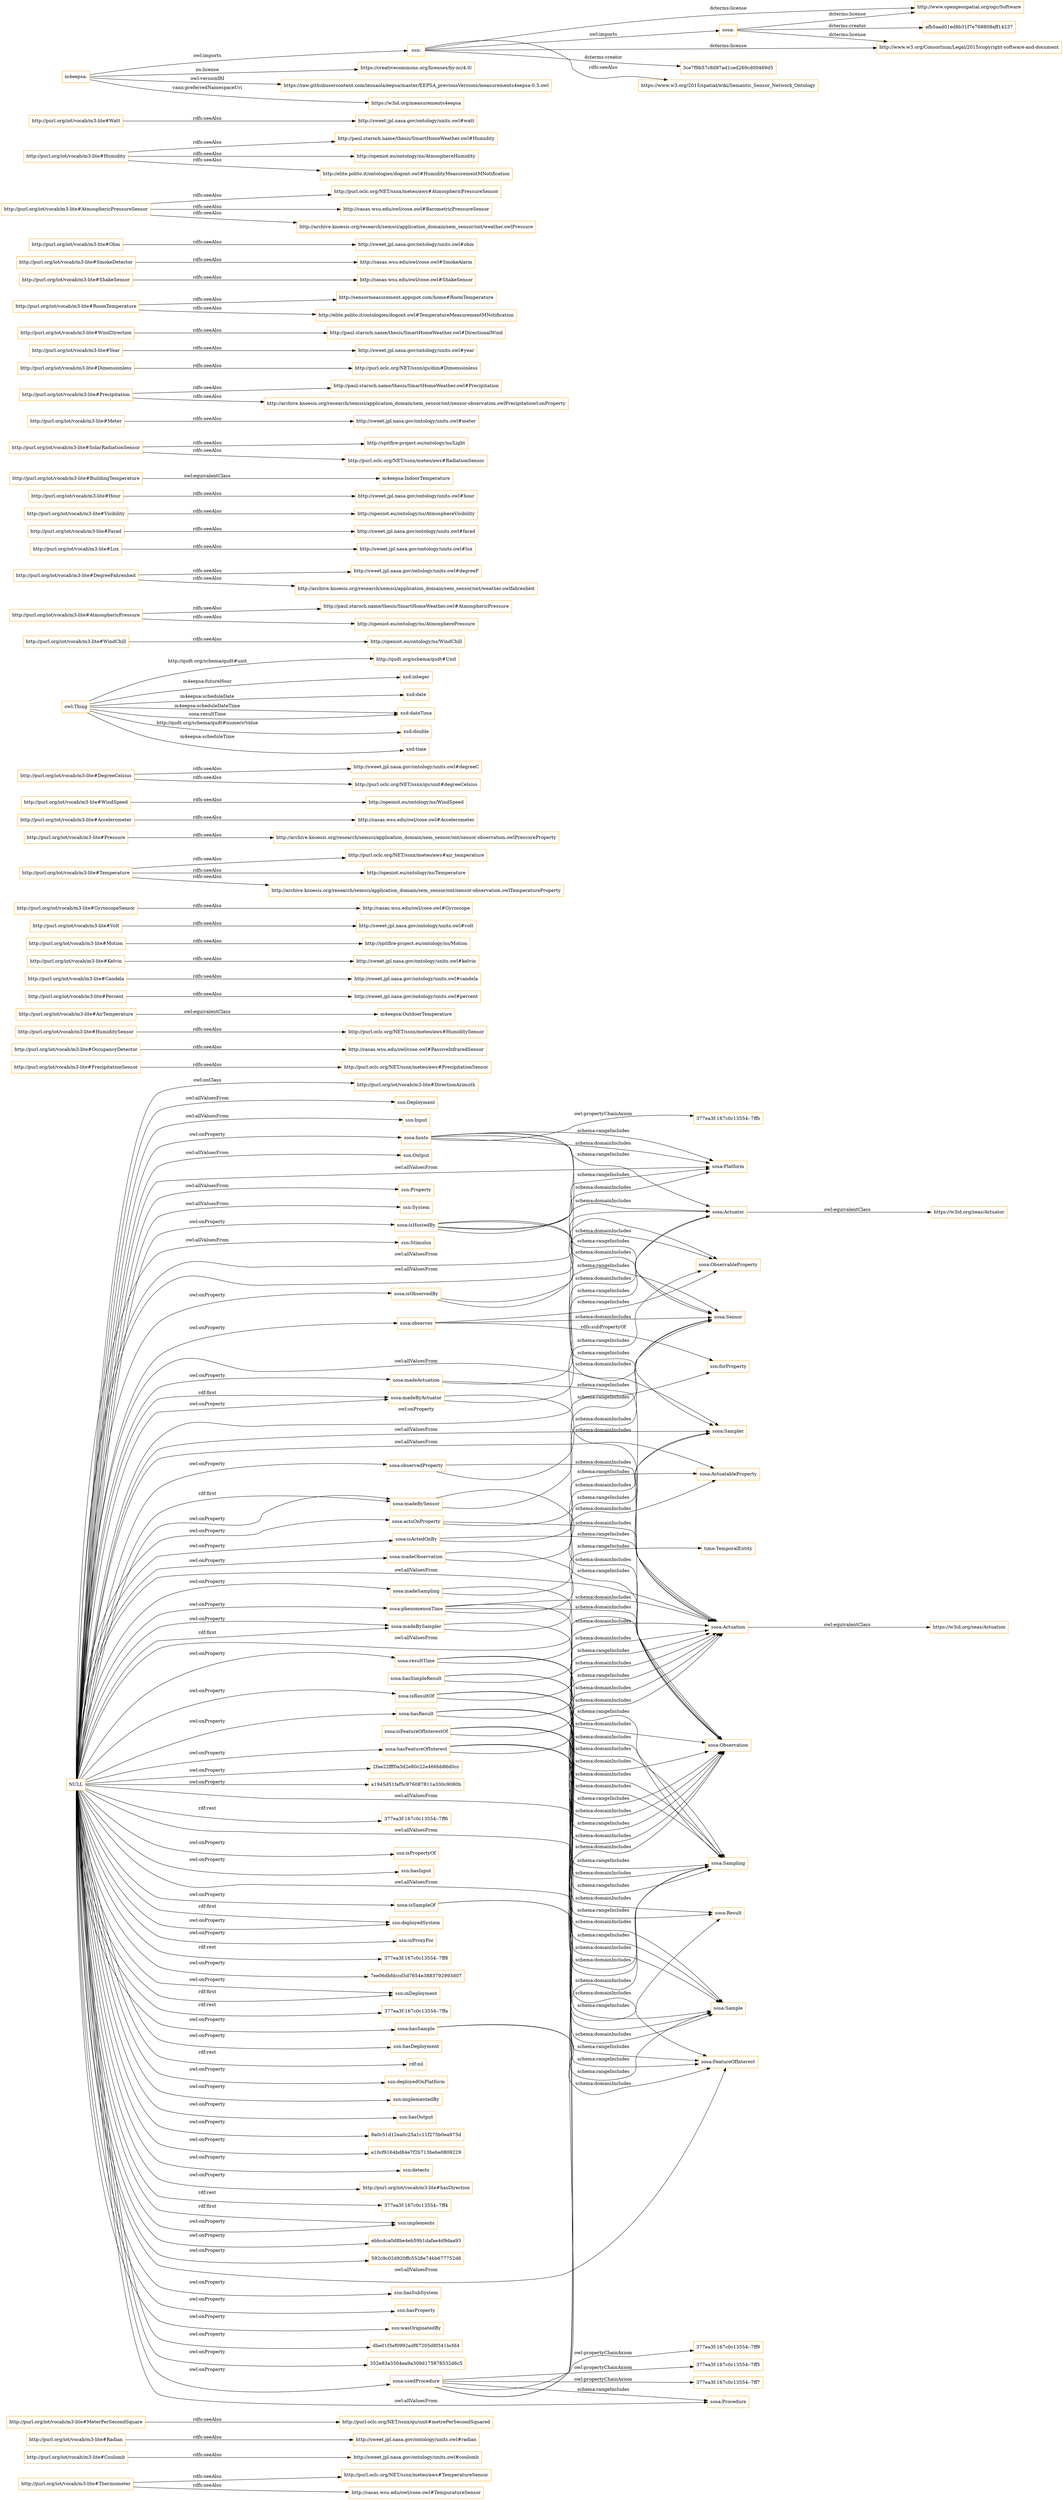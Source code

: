 digraph ar2dtool_diagram { 
rankdir=LR;
size="1501"
node [shape = rectangle, color="orange"]; "http://purl.org/iot/vocab/m3-lite#Thermometer" "http://purl.org/iot/vocab/m3-lite#Coulomb" "http://purl.org/iot/vocab/m3-lite#Radian" "http://purl.org/iot/vocab/m3-lite#MeterPerSecondSquare" "https://w3id.org/seas/Actuation" "http://purl.org/iot/vocab/m3-lite#DirectionAzimuth" "http://purl.org/iot/vocab/m3-lite#PrecipitationSensor" "http://purl.org/iot/vocab/m3-lite#OccupancyDetector" "http://purl.org/iot/vocab/m3-lite#HumiditySensor" "m4eepsa:OutdoorTemperature" "http://purl.org/iot/vocab/m3-lite#Percent" "http://purl.org/iot/vocab/m3-lite#Candela" "http://purl.org/iot/vocab/m3-lite#Kelvin" "http://purl.org/iot/vocab/m3-lite#Motion" "http://purl.org/iot/vocab/m3-lite#Volt" "http://purl.org/iot/vocab/m3-lite#GyroscopeSensor" "http://purl.org/iot/vocab/m3-lite#Temperature" "http://purl.org/iot/vocab/m3-lite#Pressure" "http://purl.org/iot/vocab/m3-lite#Accelerometer" "http://purl.org/iot/vocab/m3-lite#WindSpeed" "http://purl.org/iot/vocab/m3-lite#DegreeCelsius" "http://qudt.org/schema/qudt#Unit" "http://purl.org/iot/vocab/m3-lite#WindChill" "http://purl.org/iot/vocab/m3-lite#AtmosphericPressure" "http://purl.org/iot/vocab/m3-lite#DegreeFahrenheit" "https://w3id.org/seas/Actuator" "http://purl.org/iot/vocab/m3-lite#Lux" "http://purl.org/iot/vocab/m3-lite#Farad" "http://purl.org/iot/vocab/m3-lite#Visibility" "http://purl.org/iot/vocab/m3-lite#Hour" "http://purl.org/iot/vocab/m3-lite#BuildingTemperature" "http://purl.org/iot/vocab/m3-lite#SolarRadiationSensor" "http://purl.org/iot/vocab/m3-lite#Meter" "http://purl.org/iot/vocab/m3-lite#Precipitation" "http://purl.org/iot/vocab/m3-lite#Dimensionless" "http://purl.org/iot/vocab/m3-lite#Year" "http://purl.org/iot/vocab/m3-lite#AirTemperature" "http://purl.org/iot/vocab/m3-lite#WindDirection" "http://purl.org/iot/vocab/m3-lite#RoomTemperature" "http://purl.org/iot/vocab/m3-lite#ShakeSensor" "http://purl.org/iot/vocab/m3-lite#SmokeDetector" "http://purl.org/iot/vocab/m3-lite#Ohm" "m4eepsa:IndoorTemperature" "http://purl.org/iot/vocab/m3-lite#AtmosphericPressureSensor" "http://purl.org/iot/vocab/m3-lite#Humidity" "http://purl.org/iot/vocab/m3-lite#Watt" "ssn:Deployment" "ssn:Input" "sosa:Actuation" "ssn:Output" "sosa:Observation" "ssn:Property" "ssn:System" "sosa:Sampling" "ssn:Stimulus" "sosa:ObservableProperty" "sosa:FeatureOfInterest" "sosa:Platform" "sosa:ActuatableProperty" "sosa:Actuator" "sosa:Sample" "time:TemporalEntity" "sosa:Sensor" "sosa:Procedure" "sosa:Result" "sosa:Sampler" ; /*classes style*/
	"sosa:observedProperty" -> "sosa:ObservableProperty" [ label = "schema:rangeIncludes" ];
	"sosa:observedProperty" -> "sosa:Observation" [ label = "schema:domainIncludes" ];
	"http://purl.org/iot/vocab/m3-lite#WindSpeed" -> "http://openiot.eu/ontology/ns/WindSpeed" [ label = "rdfs:seeAlso" ];
	"http://purl.org/iot/vocab/m3-lite#DegreeCelsius" -> "http://sweet.jpl.nasa.gov/ontology/units.owl#degreeC" [ label = "rdfs:seeAlso" ];
	"http://purl.org/iot/vocab/m3-lite#DegreeCelsius" -> "http://purl.oclc.org/NET/ssnx/qu/unit#degreeCelsius" [ label = "rdfs:seeAlso" ];
	"m4eepsa:" -> "ssn:" [ label = "owl:imports" ];
	"m4eepsa:" -> "https://creativecommons.org/licenses/by-nc/4.0/" [ label = "ns:license" ];
	"m4eepsa:" -> "https://raw.githubusercontent.com/iesnaola/eepsa/master/EEPSA_previousVersions/measurements4eepsa-0.3.owl" [ label = "owl:versionIRI" ];
	"m4eepsa:" -> "https://w3id.org/measurements4eepsa" [ label = "vann:preferredNamespaceUri" ];
	"sosa:madeBySensor" -> "sosa:Sensor" [ label = "schema:rangeIncludes" ];
	"sosa:madeBySensor" -> "sosa:Observation" [ label = "schema:domainIncludes" ];
	"http://purl.org/iot/vocab/m3-lite#Accelerometer" -> "http://casas.wsu.edu/owl/cose.owl#Accelerometer" [ label = "rdfs:seeAlso" ];
	"sosa:hosts" -> "377ea3f:167c0c13554:-7ffb" [ label = "owl:propertyChainAxiom" ];
	"sosa:hosts" -> "sosa:Platform" [ label = "schema:rangeIncludes" ];
	"sosa:hosts" -> "sosa:Actuator" [ label = "schema:rangeIncludes" ];
	"sosa:hosts" -> "sosa:Sampler" [ label = "schema:rangeIncludes" ];
	"sosa:hosts" -> "sosa:Sensor" [ label = "schema:rangeIncludes" ];
	"sosa:hosts" -> "sosa:Platform" [ label = "schema:domainIncludes" ];
	"sosa:madeByActuator" -> "sosa:Actuator" [ label = "schema:rangeIncludes" ];
	"sosa:madeByActuator" -> "sosa:Actuation" [ label = "schema:domainIncludes" ];
	"sosa:isObservedBy" -> "sosa:Sensor" [ label = "schema:rangeIncludes" ];
	"sosa:isObservedBy" -> "sosa:ObservableProperty" [ label = "schema:domainIncludes" ];
	"http://purl.org/iot/vocab/m3-lite#Kelvin" -> "http://sweet.jpl.nasa.gov/ontology/units.owl#kelvin" [ label = "rdfs:seeAlso" ];
	"http://purl.org/iot/vocab/m3-lite#MeterPerSecondSquare" -> "http://purl.oclc.org/NET/ssnx/qu/unit#metrePerSecondSquared" [ label = "rdfs:seeAlso" ];
	"http://purl.org/iot/vocab/m3-lite#Visibility" -> "http://openiot.eu/ontology/ns/AtmosphereVisibility" [ label = "rdfs:seeAlso" ];
	"sosa:Actuation" -> "https://w3id.org/seas/Actuation" [ label = "owl:equivalentClass" ];
	"http://purl.org/iot/vocab/m3-lite#Farad" -> "http://sweet.jpl.nasa.gov/ontology/units.owl#farad" [ label = "rdfs:seeAlso" ];
	"http://purl.org/iot/vocab/m3-lite#Dimensionless" -> "http://purl.oclc.org/NET/ssnx/qu/dim#Dimensionless" [ label = "rdfs:seeAlso" ];
	"http://purl.org/iot/vocab/m3-lite#Ohm" -> "http://sweet.jpl.nasa.gov/ontology/units.owl#ohm" [ label = "rdfs:seeAlso" ];
	"http://purl.org/iot/vocab/m3-lite#Motion" -> "http://spitfire-project.eu/ontology/ns/Motion" [ label = "rdfs:seeAlso" ];
	"http://purl.org/iot/vocab/m3-lite#Hour" -> "http://sweet.jpl.nasa.gov/ontology/units.owl#hour" [ label = "rdfs:seeAlso" ];
	"sosa:madeActuation" -> "sosa:Actuation" [ label = "schema:rangeIncludes" ];
	"sosa:madeActuation" -> "sosa:Actuator" [ label = "schema:domainIncludes" ];
	"sosa:phenomenonTime" -> "time:TemporalEntity" [ label = "schema:rangeIncludes" ];
	"sosa:phenomenonTime" -> "sosa:Sampling" [ label = "schema:domainIncludes" ];
	"sosa:phenomenonTime" -> "sosa:Observation" [ label = "schema:domainIncludes" ];
	"sosa:phenomenonTime" -> "sosa:Actuation" [ label = "schema:domainIncludes" ];
	"http://purl.org/iot/vocab/m3-lite#HumiditySensor" -> "http://purl.oclc.org/NET/ssnx/meteo/aws#HumiditySensor" [ label = "rdfs:seeAlso" ];
	"http://purl.org/iot/vocab/m3-lite#Percent" -> "http://sweet.jpl.nasa.gov/ontology/units.owl#percent" [ label = "rdfs:seeAlso" ];
	"http://purl.org/iot/vocab/m3-lite#Candela" -> "http://sweet.jpl.nasa.gov/ontology/units.owl#candela" [ label = "rdfs:seeAlso" ];
	"sosa:Actuator" -> "https://w3id.org/seas/Actuator" [ label = "owl:equivalentClass" ];
	"http://purl.org/iot/vocab/m3-lite#OccupancyDetector" -> "http://casas.wsu.edu/owl/cose.owl#PassiveInfraredSensor" [ label = "rdfs:seeAlso" ];
	"http://purl.org/iot/vocab/m3-lite#WindDirection" -> "http://paul.staroch.name/thesis/SmartHomeWeather.owl#DirectionalWind" [ label = "rdfs:seeAlso" ];
	"sosa:hasResult" -> "sosa:Sampling" [ label = "schema:domainIncludes" ];
	"sosa:hasResult" -> "sosa:Actuation" [ label = "schema:domainIncludes" ];
	"sosa:hasResult" -> "sosa:Observation" [ label = "schema:domainIncludes" ];
	"sosa:hasResult" -> "sosa:Result" [ label = "schema:rangeIncludes" ];
	"sosa:hasResult" -> "sosa:Sample" [ label = "schema:rangeIncludes" ];
	"sosa:isActedOnBy" -> "sosa:Actuation" [ label = "schema:rangeIncludes" ];
	"sosa:isActedOnBy" -> "sosa:ActuatableProperty" [ label = "schema:domainIncludes" ];
	"http://purl.org/iot/vocab/m3-lite#Pressure" -> "http://archive.knoesis.org/research/semsci/application_domain/sem_sensor/ont/sensor-observation.owlPressureProperty" [ label = "rdfs:seeAlso" ];
	"sosa:madeSampling" -> "sosa:Sampling" [ label = "schema:rangeIncludes" ];
	"sosa:madeSampling" -> "sosa:Sampler" [ label = "schema:domainIncludes" ];
	"sosa:hasFeatureOfInterest" -> "sosa:Observation" [ label = "schema:domainIncludes" ];
	"sosa:hasFeatureOfInterest" -> "sosa:FeatureOfInterest" [ label = "schema:rangeIncludes" ];
	"sosa:hasFeatureOfInterest" -> "sosa:Sampling" [ label = "schema:domainIncludes" ];
	"sosa:hasFeatureOfInterest" -> "sosa:Actuation" [ label = "schema:domainIncludes" ];
	"sosa:hasFeatureOfInterest" -> "sosa:Sample" [ label = "schema:rangeIncludes" ];
	"http://purl.org/iot/vocab/m3-lite#Humidity" -> "http://paul.staroch.name/thesis/SmartHomeWeather.owl#Humidity" [ label = "rdfs:seeAlso" ];
	"http://purl.org/iot/vocab/m3-lite#Humidity" -> "http://openiot.eu/ontology/ns/AtmosphereHumidity" [ label = "rdfs:seeAlso" ];
	"http://purl.org/iot/vocab/m3-lite#Humidity" -> "http://elite.polito.it/ontologies/dogont.owl#HumidityMeasurementMNotification" [ label = "rdfs:seeAlso" ];
	"http://purl.org/iot/vocab/m3-lite#BuildingTemperature" -> "m4eepsa:IndoorTemperature" [ label = "owl:equivalentClass" ];
	"http://purl.org/iot/vocab/m3-lite#Watt" -> "http://sweet.jpl.nasa.gov/ontology/units.owl#watt" [ label = "rdfs:seeAlso" ];
	"http://purl.org/iot/vocab/m3-lite#Meter" -> "http://sweet.jpl.nasa.gov/ontology/units.owl#meter" [ label = "rdfs:seeAlso" ];
	"http://purl.org/iot/vocab/m3-lite#SmokeDetector" -> "http://casas.wsu.edu/owl/cose.owl#SmokeAlarm" [ label = "rdfs:seeAlso" ];
	"http://purl.org/iot/vocab/m3-lite#Temperature" -> "http://purl.oclc.org/NET/ssnx/meteo/aws#air_temperature" [ label = "rdfs:seeAlso" ];
	"http://purl.org/iot/vocab/m3-lite#Temperature" -> "http://openiot.eu/ontology/ns/Temperature" [ label = "rdfs:seeAlso" ];
	"http://purl.org/iot/vocab/m3-lite#Temperature" -> "http://archive.knoesis.org/research/semsci/application_domain/sem_sensor/ont/sensor-observation.owlTemperatureProperty" [ label = "rdfs:seeAlso" ];
	"http://purl.org/iot/vocab/m3-lite#Radian" -> "http://sweet.jpl.nasa.gov/ontology/units.owl#radian" [ label = "rdfs:seeAlso" ];
	"http://purl.org/iot/vocab/m3-lite#Lux" -> "http://sweet.jpl.nasa.gov/ontology/units.owl#lux" [ label = "rdfs:seeAlso" ];
	"sosa:isResultOf" -> "sosa:Sample" [ label = "schema:domainIncludes" ];
	"sosa:isResultOf" -> "sosa:Actuation" [ label = "schema:rangeIncludes" ];
	"sosa:isResultOf" -> "sosa:Observation" [ label = "schema:rangeIncludes" ];
	"sosa:isResultOf" -> "sosa:Sampling" [ label = "schema:rangeIncludes" ];
	"sosa:isResultOf" -> "sosa:Result" [ label = "schema:domainIncludes" ];
	"sosa:isSampleOf" -> "sosa:FeatureOfInterest" [ label = "schema:rangeIncludes" ];
	"sosa:isSampleOf" -> "sosa:Sample" [ label = "schema:domainIncludes" ];
	"sosa:hasSimpleResult" -> "sosa:Sampling" [ label = "schema:domainIncludes" ];
	"sosa:hasSimpleResult" -> "sosa:Observation" [ label = "schema:domainIncludes" ];
	"sosa:hasSimpleResult" -> "sosa:Actuation" [ label = "schema:domainIncludes" ];
	"sosa:madeObservation" -> "sosa:Observation" [ label = "schema:rangeIncludes" ];
	"sosa:madeObservation" -> "sosa:Sensor" [ label = "schema:domainIncludes" ];
	"sosa:resultTime" -> "sosa:Sampling" [ label = "schema:domainIncludes" ];
	"sosa:resultTime" -> "sosa:Observation" [ label = "schema:domainIncludes" ];
	"sosa:resultTime" -> "sosa:Actuation" [ label = "schema:domainIncludes" ];
	"http://purl.org/iot/vocab/m3-lite#Precipitation" -> "http://paul.staroch.name/thesis/SmartHomeWeather.owl#Precipitation" [ label = "rdfs:seeAlso" ];
	"http://purl.org/iot/vocab/m3-lite#Precipitation" -> "http://archive.knoesis.org/research/semsci/application_domain/sem_sensor/ont/sensor-observation.owlPrecipitatiowl:onProperty" [ label = "rdfs:seeAlso" ];
	"http://purl.org/iot/vocab/m3-lite#Coulomb" -> "http://sweet.jpl.nasa.gov/ontology/units.owl#coulomb" [ label = "rdfs:seeAlso" ];
	"sosa:isHostedBy" -> "sosa:Platform" [ label = "schema:rangeIncludes" ];
	"sosa:isHostedBy" -> "sosa:Platform" [ label = "schema:domainIncludes" ];
	"sosa:isHostedBy" -> "sosa:Sampler" [ label = "schema:domainIncludes" ];
	"sosa:isHostedBy" -> "sosa:Sensor" [ label = "schema:domainIncludes" ];
	"sosa:isHostedBy" -> "sosa:Actuator" [ label = "schema:domainIncludes" ];
	"NULL" -> "sosa:Sampler" [ label = "owl:allValuesFrom" ];
	"NULL" -> "sosa:observedProperty" [ label = "owl:onProperty" ];
	"NULL" -> "2fae22fff0a3d2e80c22e466bb86d0cc" [ label = "owl:onProperty" ];
	"NULL" -> "sosa:madeByActuator" [ label = "rdf:first" ];
	"NULL" -> "sosa:madeSampling" [ label = "owl:onProperty" ];
	"NULL" -> "sosa:madeObservation" [ label = "owl:onProperty" ];
	"NULL" -> "a1945d51faf5c976087811a330c9080b" [ label = "owl:onProperty" ];
	"NULL" -> "sosa:Observation" [ label = "owl:allValuesFrom" ];
	"NULL" -> "ssn:forProperty" [ label = "owl:onProperty" ];
	"NULL" -> "377ea3f:167c0c13554:-7ff6" [ label = "rdf:rest" ];
	"NULL" -> "sosa:isActedOnBy" [ label = "owl:onProperty" ];
	"NULL" -> "sosa:madeBySensor" [ label = "rdf:first" ];
	"NULL" -> "sosa:observes" [ label = "owl:onProperty" ];
	"NULL" -> "ssn:isPropertyOf" [ label = "owl:onProperty" ];
	"NULL" -> "ssn:hasInput" [ label = "owl:onProperty" ];
	"NULL" -> "sosa:madeBySampler" [ label = "owl:onProperty" ];
	"NULL" -> "sosa:usedProcedure" [ label = "owl:onProperty" ];
	"NULL" -> "sosa:FeatureOfInterest" [ label = "owl:allValuesFrom" ];
	"NULL" -> "ssn:deployedSystem" [ label = "rdf:first" ];
	"NULL" -> "sosa:hasResult" [ label = "owl:onProperty" ];
	"NULL" -> "sosa:Sensor" [ label = "owl:allValuesFrom" ];
	"NULL" -> "ssn:deployedSystem" [ label = "owl:onProperty" ];
	"NULL" -> "ssn:Output" [ label = "owl:allValuesFrom" ];
	"NULL" -> "ssn:isProxyFor" [ label = "owl:onProperty" ];
	"NULL" -> "377ea3f:167c0c13554:-7ff8" [ label = "rdf:rest" ];
	"NULL" -> "7ee06dbfdccd5d7654e3883792993d07" [ label = "owl:onProperty" ];
	"NULL" -> "sosa:hasFeatureOfInterest" [ label = "owl:onProperty" ];
	"NULL" -> "ssn:inDeployment" [ label = "owl:onProperty" ];
	"NULL" -> "sosa:Procedure" [ label = "owl:allValuesFrom" ];
	"NULL" -> "377ea3f:167c0c13554:-7ffa" [ label = "rdf:rest" ];
	"NULL" -> "sosa:hasSample" [ label = "owl:onProperty" ];
	"NULL" -> "sosa:ActuatableProperty" [ label = "owl:allValuesFrom" ];
	"NULL" -> "ssn:hasDeployment" [ label = "owl:onProperty" ];
	"NULL" -> "sosa:madeActuation" [ label = "owl:onProperty" ];
	"NULL" -> "rdf:nil" [ label = "rdf:rest" ];
	"NULL" -> "ssn:deployedOnPlatform" [ label = "owl:onProperty" ];
	"NULL" -> "ssn:implementedBy" [ label = "owl:onProperty" ];
	"NULL" -> "ssn:Stimulus" [ label = "owl:allValuesFrom" ];
	"NULL" -> "sosa:isHostedBy" [ label = "owl:onProperty" ];
	"NULL" -> "ssn:hasOutput" [ label = "owl:onProperty" ];
	"NULL" -> "ssn:Property" [ label = "owl:allValuesFrom" ];
	"NULL" -> "sosa:Actuator" [ label = "owl:allValuesFrom" ];
	"NULL" -> "sosa:isResultOf" [ label = "owl:onProperty" ];
	"NULL" -> "http://purl.org/iot/vocab/m3-lite#DirectionAzimuth" [ label = "owl:onClass" ];
	"NULL" -> "sosa:madeBySensor" [ label = "owl:onProperty" ];
	"NULL" -> "sosa:phenomenonTime" [ label = "owl:onProperty" ];
	"NULL" -> "ssn:Deployment" [ label = "owl:allValuesFrom" ];
	"NULL" -> "sosa:ObservableProperty" [ label = "owl:allValuesFrom" ];
	"NULL" -> "ssn:inDeployment" [ label = "rdf:first" ];
	"NULL" -> "8a0c51d12ea0c25a1c11f275b0ea975d" [ label = "owl:onProperty" ];
	"NULL" -> "sosa:Sampling" [ label = "owl:allValuesFrom" ];
	"NULL" -> "a10cf9164bd84e7f2b713bebe0809229" [ label = "owl:onProperty" ];
	"NULL" -> "ssn:detects" [ label = "owl:onProperty" ];
	"NULL" -> "sosa:Platform" [ label = "owl:allValuesFrom" ];
	"NULL" -> "sosa:resultTime" [ label = "owl:onProperty" ];
	"NULL" -> "http://purl.org/iot/vocab/m3-lite#hasDirection" [ label = "owl:onProperty" ];
	"NULL" -> "sosa:Result" [ label = "owl:allValuesFrom" ];
	"NULL" -> "sosa:isObservedBy" [ label = "owl:onProperty" ];
	"NULL" -> "sosa:isSampleOf" [ label = "owl:onProperty" ];
	"NULL" -> "377ea3f:167c0c13554:-7ff4" [ label = "rdf:rest" ];
	"NULL" -> "ssn:implements" [ label = "owl:onProperty" ];
	"NULL" -> "ebbcdca0d8be4eb59b1dafae4d9daa93" [ label = "owl:onProperty" ];
	"NULL" -> "592c9c02d920ffc5528e74bb677752d6" [ label = "owl:onProperty" ];
	"NULL" -> "ssn:Input" [ label = "owl:allValuesFrom" ];
	"NULL" -> "ssn:System" [ label = "owl:allValuesFrom" ];
	"NULL" -> "sosa:actsOnProperty" [ label = "owl:onProperty" ];
	"NULL" -> "sosa:Sample" [ label = "owl:allValuesFrom" ];
	"NULL" -> "ssn:implements" [ label = "rdf:first" ];
	"NULL" -> "sosa:Actuation" [ label = "owl:allValuesFrom" ];
	"NULL" -> "ssn:hasSubSystem" [ label = "owl:onProperty" ];
	"NULL" -> "ssn:hasProperty" [ label = "owl:onProperty" ];
	"NULL" -> "ssn:wasOriginatedBy" [ label = "owl:onProperty" ];
	"NULL" -> "sosa:madeBySampler" [ label = "rdf:first" ];
	"NULL" -> "dbe01f3ef0992adf67205d8f341bcfd4" [ label = "owl:onProperty" ];
	"NULL" -> "sosa:madeByActuator" [ label = "owl:onProperty" ];
	"NULL" -> "352e83a3304ea9a309d175878532d6c5" [ label = "owl:onProperty" ];
	"NULL" -> "sosa:hosts" [ label = "owl:onProperty" ];
	"http://purl.org/iot/vocab/m3-lite#Volt" -> "http://sweet.jpl.nasa.gov/ontology/units.owl#volt" [ label = "rdfs:seeAlso" ];
	"http://purl.org/iot/vocab/m3-lite#AirTemperature" -> "m4eepsa:OutdoorTemperature" [ label = "owl:equivalentClass" ];
	"sosa:hasSample" -> "sosa:Sample" [ label = "schema:rangeIncludes" ];
	"sosa:hasSample" -> "sosa:FeatureOfInterest" [ label = "schema:domainIncludes" ];
	"sosa:observes" -> "ssn:forProperty" [ label = "rdfs:subPropertyOf" ];
	"sosa:observes" -> "sosa:ObservableProperty" [ label = "schema:rangeIncludes" ];
	"sosa:observes" -> "sosa:Sensor" [ label = "schema:domainIncludes" ];
	"http://purl.org/iot/vocab/m3-lite#Thermometer" -> "http://purl.oclc.org/NET/ssnx/meteo/aws#TemperatureSensor" [ label = "rdfs:seeAlso" ];
	"http://purl.org/iot/vocab/m3-lite#Thermometer" -> "http://casas.wsu.edu/owl/cose.owl#TempuratureSensor" [ label = "rdfs:seeAlso" ];
	"sosa:usedProcedure" -> "377ea3f:167c0c13554:-7ff5" [ label = "owl:propertyChainAxiom" ];
	"sosa:usedProcedure" -> "377ea3f:167c0c13554:-7ff7" [ label = "owl:propertyChainAxiom" ];
	"sosa:usedProcedure" -> "377ea3f:167c0c13554:-7ff9" [ label = "owl:propertyChainAxiom" ];
	"sosa:usedProcedure" -> "sosa:Procedure" [ label = "schema:rangeIncludes" ];
	"sosa:usedProcedure" -> "sosa:Sampling" [ label = "schema:domainIncludes" ];
	"sosa:usedProcedure" -> "sosa:Observation" [ label = "schema:domainIncludes" ];
	"sosa:usedProcedure" -> "sosa:Actuation" [ label = "schema:domainIncludes" ];
	"http://purl.org/iot/vocab/m3-lite#DegreeFahrenheit" -> "http://sweet.jpl.nasa.gov/ontology/units.owl#degreeF" [ label = "rdfs:seeAlso" ];
	"http://purl.org/iot/vocab/m3-lite#DegreeFahrenheit" -> "http://archive.knoesis.org/research/semsci/application_domain/sem_sensor/ont/weather.owlfahrenheit" [ label = "rdfs:seeAlso" ];
	"sosa:actsOnProperty" -> "sosa:ActuatableProperty" [ label = "schema:rangeIncludes" ];
	"sosa:actsOnProperty" -> "sosa:Actuation" [ label = "schema:domainIncludes" ];
	"sosa:" -> "http://www.opengeospatial.org/ogc/Software" [ label = "dcterms:license" ];
	"sosa:" -> "afb5aad01ed8b31f7e768808aff14237" [ label = "dcterms:creator" ];
	"sosa:" -> "http://www.w3.org/Consortium/Legal/2015/copyright-software-and-document" [ label = "dcterms:license" ];
	"sosa:isFeatureOfInterestOf" -> "sosa:FeatureOfInterest" [ label = "schema:domainIncludes" ];
	"sosa:isFeatureOfInterestOf" -> "sosa:Actuation" [ label = "schema:rangeIncludes" ];
	"sosa:isFeatureOfInterestOf" -> "sosa:Sampling" [ label = "schema:rangeIncludes" ];
	"sosa:isFeatureOfInterestOf" -> "sosa:Observation" [ label = "schema:rangeIncludes" ];
	"sosa:isFeatureOfInterestOf" -> "sosa:Sample" [ label = "schema:domainIncludes" ];
	"http://purl.org/iot/vocab/m3-lite#SolarRadiationSensor" -> "http://spitfire-project.eu/ontology/ns/Light" [ label = "rdfs:seeAlso" ];
	"http://purl.org/iot/vocab/m3-lite#SolarRadiationSensor" -> "http://purl.oclc.org/NET/ssnx/meteo/aws#RadiationSensor" [ label = "rdfs:seeAlso" ];
	"http://purl.org/iot/vocab/m3-lite#GyroscopeSensor" -> "http://casas.wsu.edu/owl/cose.owl#Gyroscope" [ label = "rdfs:seeAlso" ];
	"http://purl.org/iot/vocab/m3-lite#AtmosphericPressureSensor" -> "http://purl.oclc.org/NET/ssnx/meteo/aws#AtmosphericPressureSensor" [ label = "rdfs:seeAlso" ];
	"http://purl.org/iot/vocab/m3-lite#AtmosphericPressureSensor" -> "http://casas.wsu.edu/owl/cose.owl#BarometricPressureSensor" [ label = "rdfs:seeAlso" ];
	"http://purl.org/iot/vocab/m3-lite#AtmosphericPressureSensor" -> "http://archive.knoesis.org/research/semsci/application_domain/sem_sensor/ont/weather.owlPressure" [ label = "rdfs:seeAlso" ];
	"http://purl.org/iot/vocab/m3-lite#AtmosphericPressure" -> "http://paul.staroch.name/thesis/SmartHomeWeather.owl#AtmosphericPressure" [ label = "rdfs:seeAlso" ];
	"http://purl.org/iot/vocab/m3-lite#AtmosphericPressure" -> "http://openiot.eu/ontology/ns/AtmospherePressure" [ label = "rdfs:seeAlso" ];
	"http://purl.org/iot/vocab/m3-lite#PrecipitationSensor" -> "http://purl.oclc.org/NET/ssnx/meteo/aws#PrecipitationSensor" [ label = "rdfs:seeAlso" ];
	"ssn:" -> "3ce7f9b57c8d97ad1ced269cd00469d5" [ label = "dcterms:creator" ];
	"ssn:" -> "http://www.w3.org/Consortium/Legal/2015/copyright-software-and-document" [ label = "dcterms:license" ];
	"ssn:" -> "sosa:" [ label = "owl:imports" ];
	"ssn:" -> "https://www.w3.org/2015/spatial/wiki/Semantic_Sensor_Network_Ontology" [ label = "rdfs:seeAlso" ];
	"ssn:" -> "http://www.opengeospatial.org/ogc/Software" [ label = "dcterms:license" ];
	"http://purl.org/iot/vocab/m3-lite#WindChill" -> "http://openiot.eu/ontology/ns/WindChill" [ label = "rdfs:seeAlso" ];
	"sosa:madeBySampler" -> "sosa:Sampler" [ label = "schema:rangeIncludes" ];
	"sosa:madeBySampler" -> "sosa:Sampling" [ label = "schema:domainIncludes" ];
	"http://purl.org/iot/vocab/m3-lite#RoomTemperature" -> "http://sensormeasurement.appspot.com/home#RoomTemperature" [ label = "rdfs:seeAlso" ];
	"http://purl.org/iot/vocab/m3-lite#RoomTemperature" -> "http://elite.polito.it/ontologies/dogont.owl#TemperatureMeasurementMNotification" [ label = "rdfs:seeAlso" ];
	"http://purl.org/iot/vocab/m3-lite#ShakeSensor" -> "http://casas.wsu.edu/owl/cose.owl#ShakeSensor" [ label = "rdfs:seeAlso" ];
	"http://purl.org/iot/vocab/m3-lite#Year" -> "http://sweet.jpl.nasa.gov/ontology/units.owl#year" [ label = "rdfs:seeAlso" ];
	"owl:Thing" -> "xsd:integer" [ label = "m4eepsa:futureHour" ];
	"owl:Thing" -> "http://qudt.org/schema/qudt#Unit" [ label = "http://qudt.org/schema/qudt#unit" ];
	"owl:Thing" -> "xsd:date" [ label = "m4eepsa:scheduleDate" ];
	"owl:Thing" -> "xsd:dateTime" [ label = "m4eepsa:scheduleDateTime" ];
	"owl:Thing" -> "xsd:double" [ label = "http://qudt.org/schema/qudt#numericValue" ];
	"owl:Thing" -> "xsd:dateTime" [ label = "sosa:resultTime" ];
	"owl:Thing" -> "xsd:time" [ label = "m4eepsa:scheduleTime" ];

}

